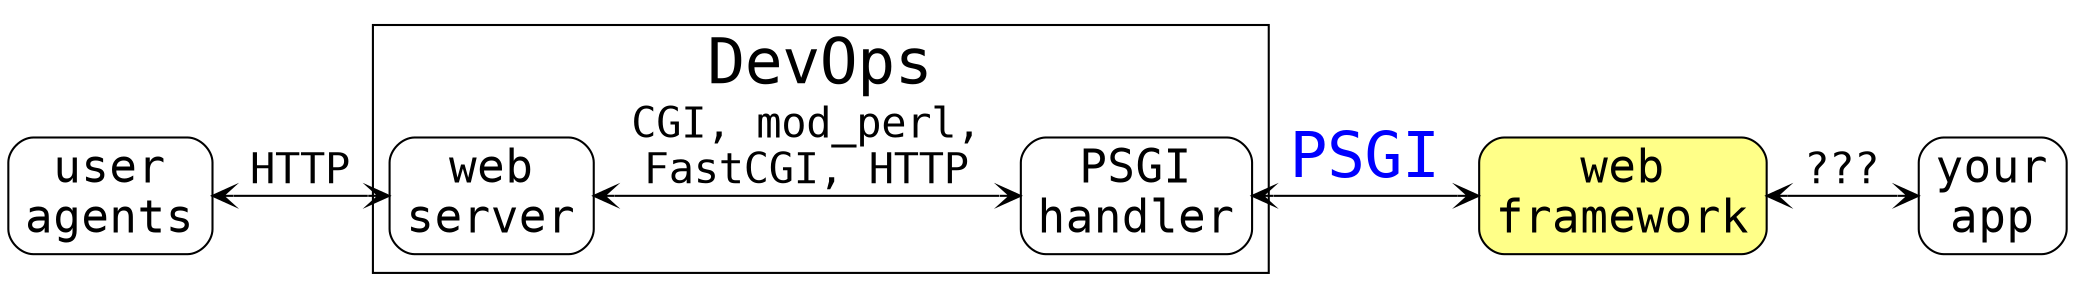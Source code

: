 
digraph G
{
    rankdir = LR
    
    node
    [
        fontname    = "Inconsolata"
        fontsize    = 22
        shape       = record
        style       = rounded
    ]

    edge
    [
        fontname    = "Inconsolata"
        fontsize    = 20
        arrowhead   = vee
        arrowtail   = vee
    ]

    "user\nagents"      -> "web\nserver"    [label="HTTP",dir=both]
    "web\nserver"       -> "PSGI\nhandler"  [label="CGI, mod_perl,\nFastCGI, HTTP",dir=both]
    "PSGI\nhandler"     -> "web\nframework" [label="PSGI",dir=both,fontcolor=blue,fontsize=30]
    "web\nframework"    -> "your\napp"      [label="???",dir=both]

    "web\nframework" [style="rounded,filled",fillcolor="#FFFF88"]

    subgraph cluster_devops {
        fontname    = "Inconsolata"
        fontsize    = 30
        label       = "DevOps"

        "web\nserver"
        "PSGI\nhandler"
    }
}

